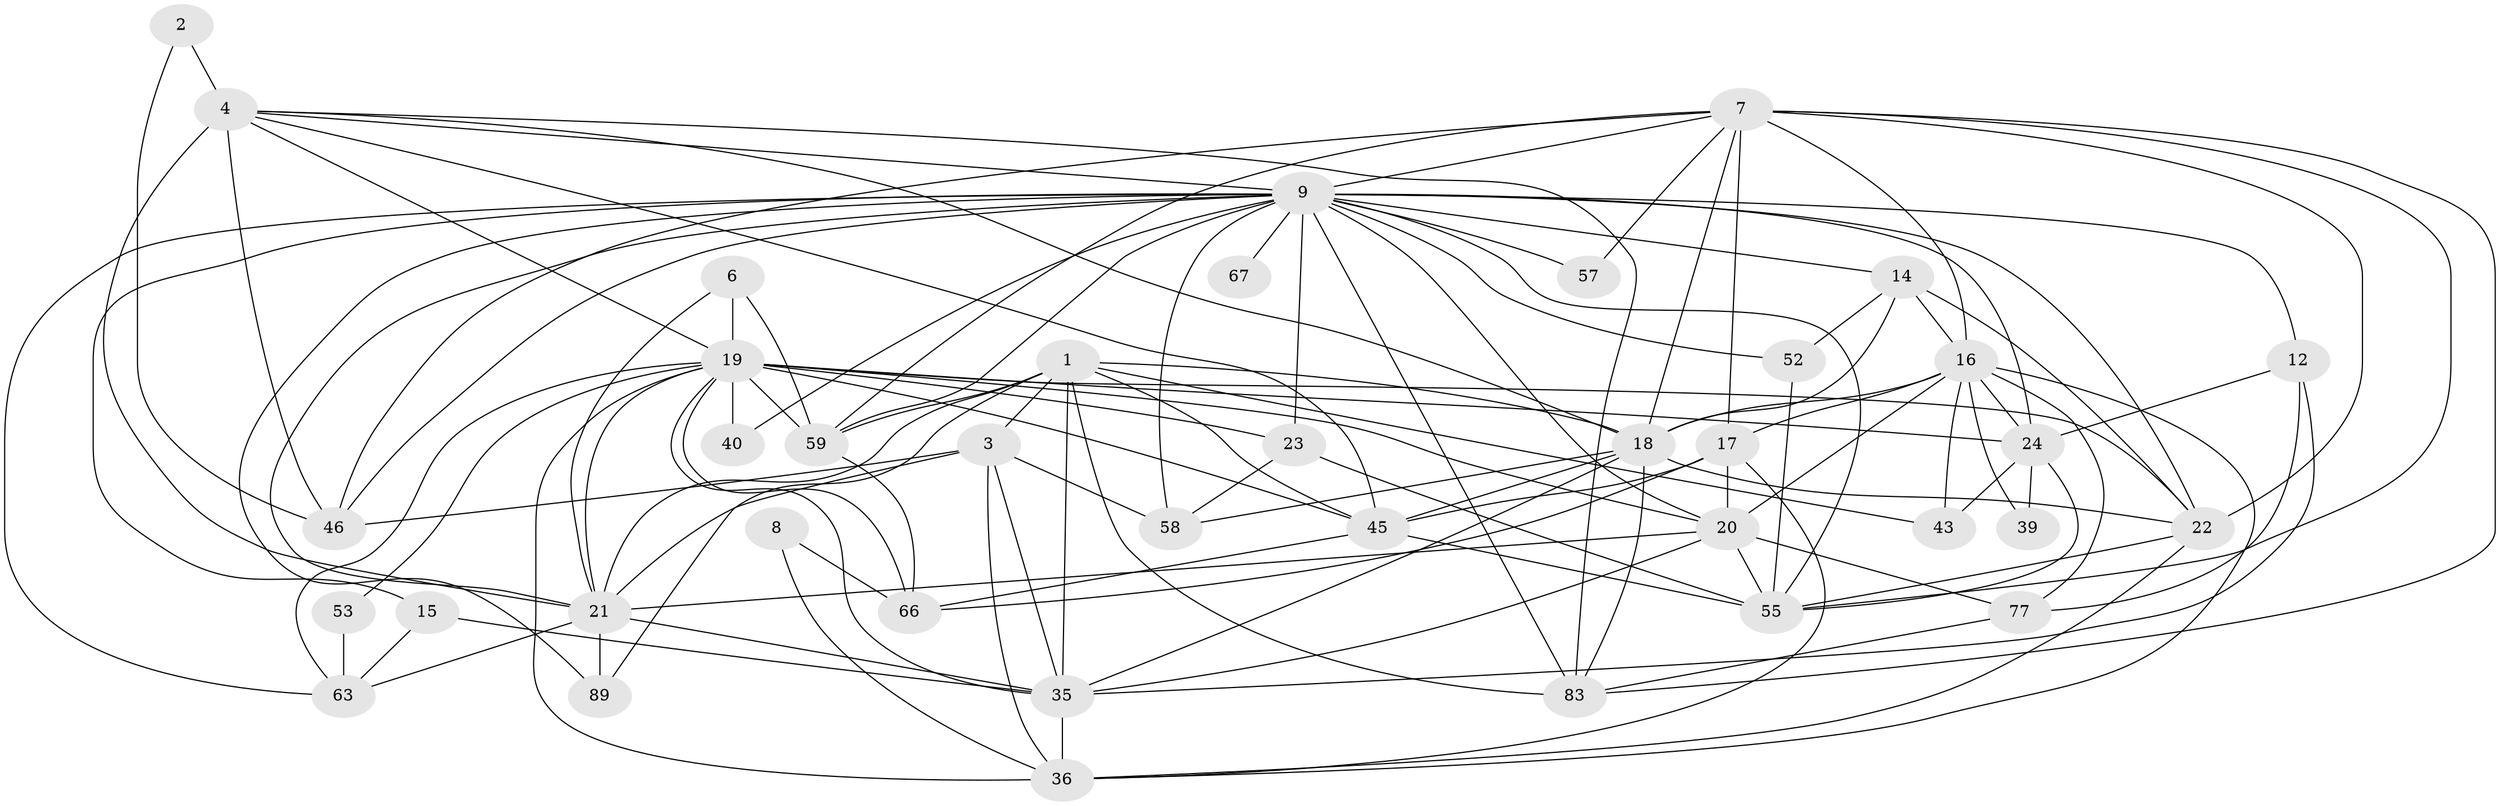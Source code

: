 // original degree distribution, {5: 0.17346938775510204, 2: 0.15306122448979592, 3: 0.24489795918367346, 4: 0.2653061224489796, 6: 0.12244897959183673, 8: 0.01020408163265306, 7: 0.030612244897959183}
// Generated by graph-tools (version 1.1) at 2025/18/03/04/25 18:18:52]
// undirected, 39 vertices, 117 edges
graph export_dot {
graph [start="1"]
  node [color=gray90,style=filled];
  1 [super="+5"];
  2;
  3 [super="+47+13"];
  4 [super="+32+90"];
  6;
  7 [super="+54+50"];
  8;
  9 [super="+34+70+10+88"];
  12;
  14 [super="+79"];
  15;
  16 [super="+27+51"];
  17 [super="+85"];
  18 [super="+68+26"];
  19 [super="+44+78+56+42"];
  20 [super="+25+74"];
  21 [super="+49+62+69"];
  22 [super="+80+61"];
  23;
  24 [super="+29+41"];
  35 [super="+73"];
  36 [super="+38"];
  39;
  40;
  43;
  45 [super="+75+60"];
  46;
  52;
  53;
  55 [super="+87"];
  57;
  58 [super="+96"];
  59 [super="+64"];
  63 [super="+95"];
  66;
  67;
  77;
  83 [super="+93"];
  89;
  1 -- 43;
  1 -- 89;
  1 -- 3;
  1 -- 35;
  1 -- 83;
  1 -- 59;
  1 -- 21;
  1 -- 18;
  1 -- 45;
  2 -- 46;
  2 -- 4;
  3 -- 35;
  3 -- 21 [weight=2];
  3 -- 36;
  3 -- 58;
  3 -- 46;
  4 -- 46;
  4 -- 83;
  4 -- 9;
  4 -- 21 [weight=2];
  4 -- 19;
  4 -- 18;
  4 -- 45;
  6 -- 59;
  6 -- 21;
  6 -- 19;
  7 -- 57;
  7 -- 46;
  7 -- 9;
  7 -- 16 [weight=2];
  7 -- 17;
  7 -- 18;
  7 -- 83;
  7 -- 55;
  7 -- 22;
  7 -- 59;
  8 -- 66;
  8 -- 36;
  9 -- 59 [weight=2];
  9 -- 57 [weight=2];
  9 -- 15 [weight=2];
  9 -- 52;
  9 -- 40;
  9 -- 63;
  9 -- 14;
  9 -- 55;
  9 -- 67 [weight=2];
  9 -- 12;
  9 -- 46;
  9 -- 83 [weight=2];
  9 -- 23;
  9 -- 24 [weight=3];
  9 -- 89;
  9 -- 58 [weight=2];
  9 -- 20 [weight=2];
  9 -- 21 [weight=2];
  9 -- 22;
  12 -- 77;
  12 -- 35;
  12 -- 24;
  14 -- 52;
  14 -- 16 [weight=2];
  14 -- 22;
  14 -- 18;
  15 -- 63;
  15 -- 35;
  16 -- 20;
  16 -- 17;
  16 -- 43;
  16 -- 24;
  16 -- 18;
  16 -- 39;
  16 -- 77;
  16 -- 36;
  17 -- 66;
  17 -- 45;
  17 -- 20 [weight=2];
  17 -- 36;
  18 -- 35;
  18 -- 83;
  18 -- 45;
  18 -- 58;
  18 -- 22;
  19 -- 24;
  19 -- 40;
  19 -- 35;
  19 -- 59;
  19 -- 45;
  19 -- 66;
  19 -- 21;
  19 -- 22;
  19 -- 20 [weight=2];
  19 -- 23;
  19 -- 53;
  19 -- 63;
  19 -- 36;
  20 -- 35 [weight=2];
  20 -- 21;
  20 -- 55;
  20 -- 77;
  21 -- 63;
  21 -- 89;
  21 -- 35;
  22 -- 55;
  22 -- 36;
  23 -- 55;
  23 -- 58;
  24 -- 39;
  24 -- 43;
  24 -- 55;
  35 -- 36;
  45 -- 66;
  45 -- 55 [weight=2];
  52 -- 55;
  53 -- 63;
  59 -- 66;
  77 -- 83;
}
